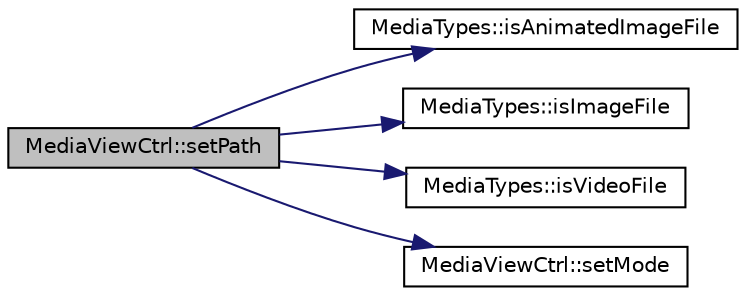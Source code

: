 digraph "MediaViewCtrl::setPath"
{
 // LATEX_PDF_SIZE
  edge [fontname="Helvetica",fontsize="10",labelfontname="Helvetica",labelfontsize="10"];
  node [fontname="Helvetica",fontsize="10",shape=record];
  rankdir="LR";
  Node1 [label="MediaViewCtrl::setPath",height=0.2,width=0.4,color="black", fillcolor="grey75", style="filled", fontcolor="black",tooltip=" "];
  Node1 -> Node2 [color="midnightblue",fontsize="10",style="solid",fontname="Helvetica"];
  Node2 [label="MediaTypes::isAnimatedImageFile",height=0.2,width=0.4,color="black", fillcolor="white", style="filled",URL="$namespace_media_types.html#a015a7e311585d2ec882493bcb1b5e025",tooltip=" "];
  Node1 -> Node3 [color="midnightblue",fontsize="10",style="solid",fontname="Helvetica"];
  Node3 [label="MediaTypes::isImageFile",height=0.2,width=0.4,color="black", fillcolor="white", style="filled",URL="$namespace_media_types.html#ae77c92c4d8be4dda4c9f016ce6bd791a",tooltip=" "];
  Node1 -> Node4 [color="midnightblue",fontsize="10",style="solid",fontname="Helvetica"];
  Node4 [label="MediaTypes::isVideoFile",height=0.2,width=0.4,color="black", fillcolor="white", style="filled",URL="$namespace_media_types.html#a641eac174131f628b1a2e3e357143540",tooltip=" "];
  Node1 -> Node5 [color="midnightblue",fontsize="10",style="solid",fontname="Helvetica"];
  Node5 [label="MediaViewCtrl::setMode",height=0.2,width=0.4,color="black", fillcolor="white", style="filled",URL="$class_media_view_ctrl.html#a36e7e370b7c3cfe2c1ab43f33e961bc2",tooltip=" "];
}
